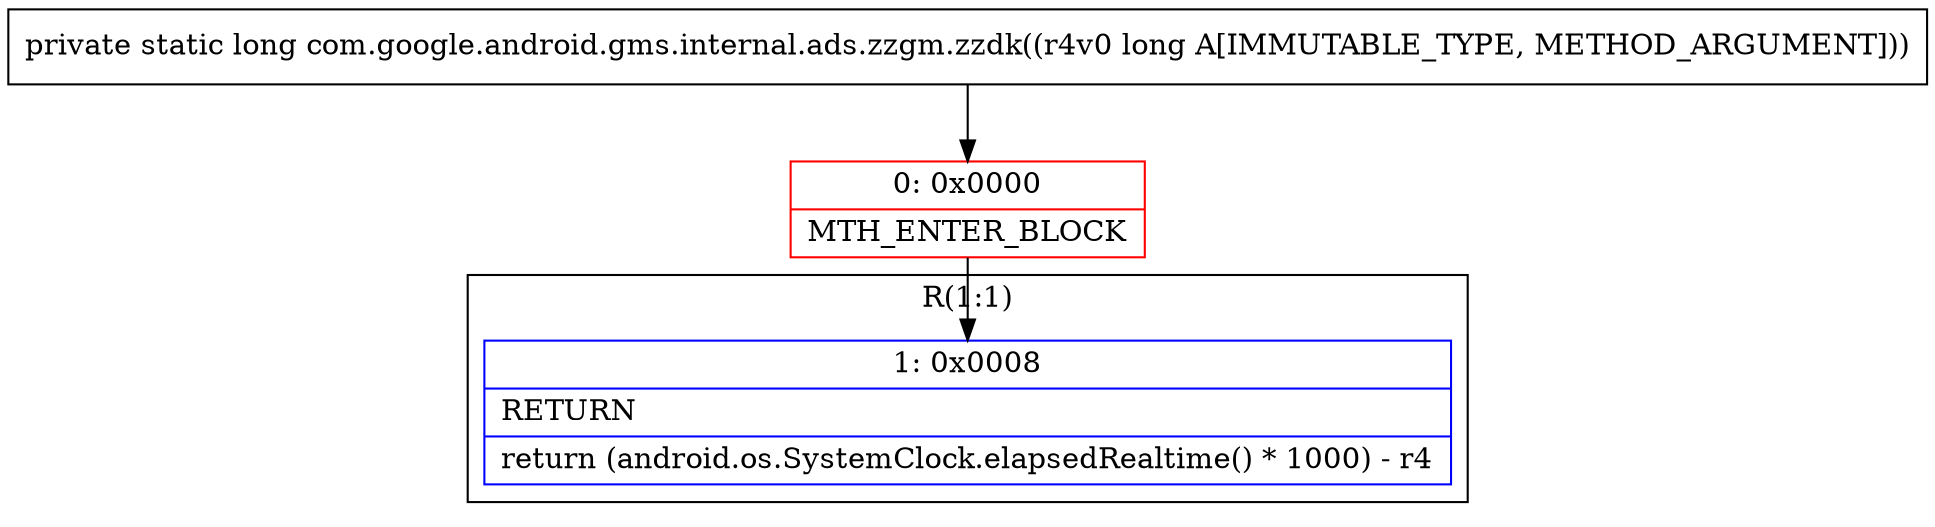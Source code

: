 digraph "CFG forcom.google.android.gms.internal.ads.zzgm.zzdk(J)J" {
subgraph cluster_Region_703709215 {
label = "R(1:1)";
node [shape=record,color=blue];
Node_1 [shape=record,label="{1\:\ 0x0008|RETURN\l|return (android.os.SystemClock.elapsedRealtime() * 1000) \- r4\l}"];
}
Node_0 [shape=record,color=red,label="{0\:\ 0x0000|MTH_ENTER_BLOCK\l}"];
MethodNode[shape=record,label="{private static long com.google.android.gms.internal.ads.zzgm.zzdk((r4v0 long A[IMMUTABLE_TYPE, METHOD_ARGUMENT])) }"];
MethodNode -> Node_0;
Node_0 -> Node_1;
}

